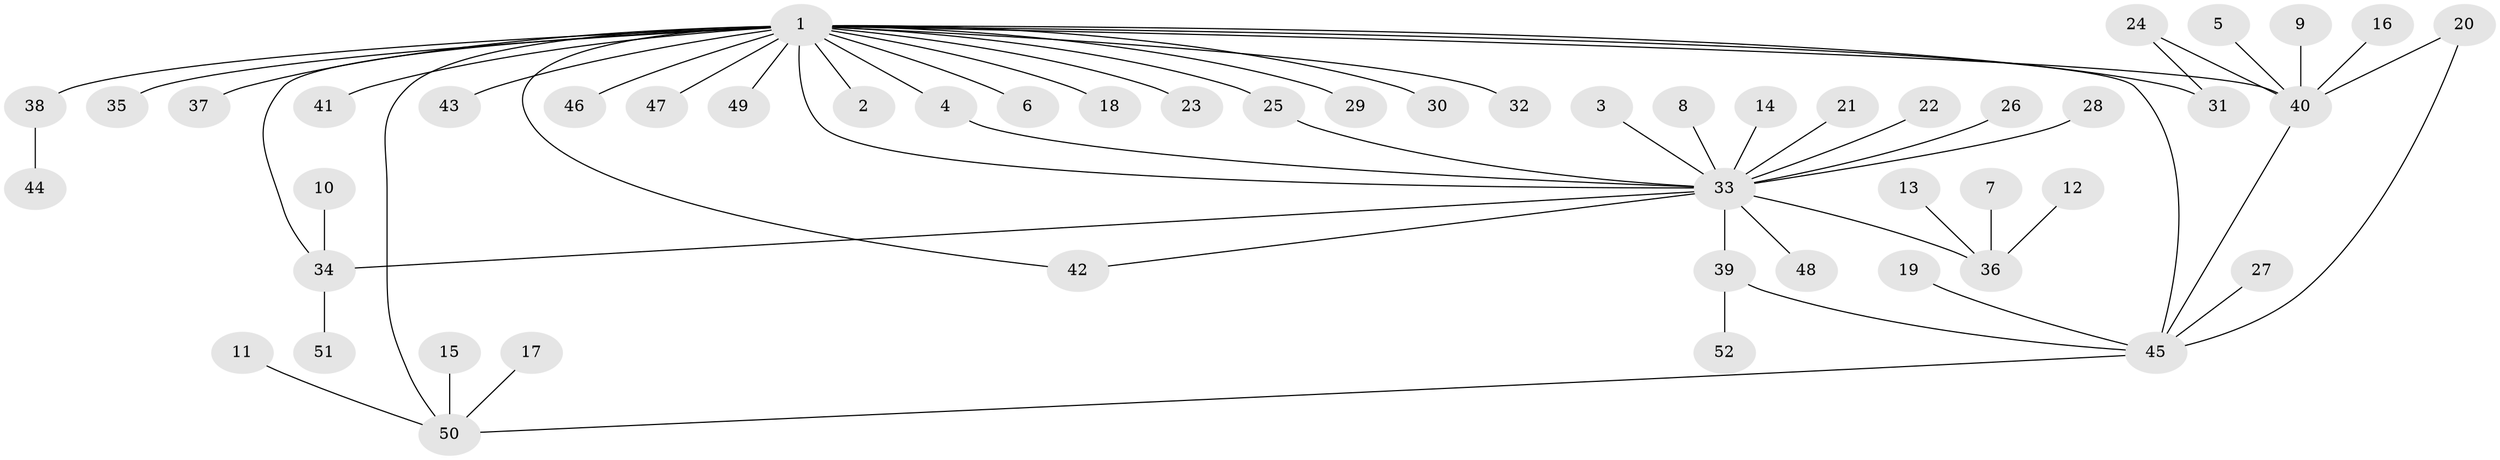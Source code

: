 // original degree distribution, {25: 0.01, 1: 0.55, 17: 0.01, 9: 0.01, 2: 0.26, 3: 0.1, 4: 0.02, 8: 0.01, 6: 0.01, 5: 0.02}
// Generated by graph-tools (version 1.1) at 2025/26/03/09/25 03:26:04]
// undirected, 52 vertices, 60 edges
graph export_dot {
graph [start="1"]
  node [color=gray90,style=filled];
  1;
  2;
  3;
  4;
  5;
  6;
  7;
  8;
  9;
  10;
  11;
  12;
  13;
  14;
  15;
  16;
  17;
  18;
  19;
  20;
  21;
  22;
  23;
  24;
  25;
  26;
  27;
  28;
  29;
  30;
  31;
  32;
  33;
  34;
  35;
  36;
  37;
  38;
  39;
  40;
  41;
  42;
  43;
  44;
  45;
  46;
  47;
  48;
  49;
  50;
  51;
  52;
  1 -- 2 [weight=1.0];
  1 -- 4 [weight=1.0];
  1 -- 6 [weight=1.0];
  1 -- 18 [weight=1.0];
  1 -- 23 [weight=1.0];
  1 -- 25 [weight=1.0];
  1 -- 29 [weight=1.0];
  1 -- 30 [weight=1.0];
  1 -- 31 [weight=1.0];
  1 -- 32 [weight=1.0];
  1 -- 33 [weight=1.0];
  1 -- 34 [weight=1.0];
  1 -- 35 [weight=1.0];
  1 -- 37 [weight=1.0];
  1 -- 38 [weight=1.0];
  1 -- 40 [weight=1.0];
  1 -- 41 [weight=1.0];
  1 -- 42 [weight=1.0];
  1 -- 43 [weight=2.0];
  1 -- 45 [weight=1.0];
  1 -- 46 [weight=1.0];
  1 -- 47 [weight=1.0];
  1 -- 49 [weight=1.0];
  1 -- 50 [weight=1.0];
  3 -- 33 [weight=1.0];
  4 -- 33 [weight=1.0];
  5 -- 40 [weight=1.0];
  7 -- 36 [weight=1.0];
  8 -- 33 [weight=1.0];
  9 -- 40 [weight=1.0];
  10 -- 34 [weight=1.0];
  11 -- 50 [weight=1.0];
  12 -- 36 [weight=1.0];
  13 -- 36 [weight=1.0];
  14 -- 33 [weight=1.0];
  15 -- 50 [weight=1.0];
  16 -- 40 [weight=1.0];
  17 -- 50 [weight=1.0];
  19 -- 45 [weight=1.0];
  20 -- 40 [weight=1.0];
  20 -- 45 [weight=1.0];
  21 -- 33 [weight=1.0];
  22 -- 33 [weight=1.0];
  24 -- 31 [weight=1.0];
  24 -- 40 [weight=1.0];
  25 -- 33 [weight=1.0];
  26 -- 33 [weight=1.0];
  27 -- 45 [weight=1.0];
  28 -- 33 [weight=1.0];
  33 -- 34 [weight=1.0];
  33 -- 36 [weight=1.0];
  33 -- 39 [weight=1.0];
  33 -- 42 [weight=1.0];
  33 -- 48 [weight=1.0];
  34 -- 51 [weight=1.0];
  38 -- 44 [weight=1.0];
  39 -- 45 [weight=1.0];
  39 -- 52 [weight=1.0];
  40 -- 45 [weight=1.0];
  45 -- 50 [weight=1.0];
}
